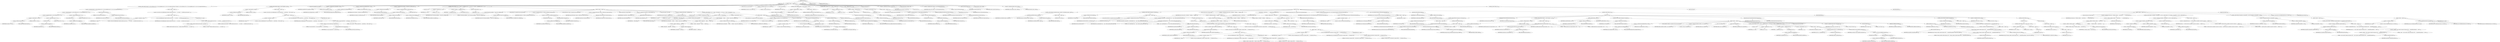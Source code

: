 digraph "execute" {  
"356" [label = <(METHOD,execute)<SUB>275</SUB>> ]
"17" [label = <(PARAM,this)<SUB>275</SUB>> ]
"357" [label = <(BLOCK,&lt;empty&gt;,&lt;empty&gt;)<SUB>275</SUB>> ]
"358" [label = <(CONTROL_STRUCTURE,if (baseDir == null &amp;&amp; filesets.size() == 0 &amp;&amp; groupfilesets.size() == 0 &amp;&amp; &quot;zip&quot;.equals(archiveType)),if (baseDir == null &amp;&amp; filesets.size() == 0 &amp;&amp; groupfilesets.size() == 0 &amp;&amp; &quot;zip&quot;.equals(archiveType)))<SUB>276</SUB>> ]
"359" [label = <(&lt;operator&gt;.logicalAnd,baseDir == null &amp;&amp; filesets.size() == 0 &amp;&amp; groupfilesets.size() == 0 &amp;&amp; &quot;zip&quot;.equals(archiveType))<SUB>276</SUB>> ]
"360" [label = <(&lt;operator&gt;.logicalAnd,baseDir == null &amp;&amp; filesets.size() == 0 &amp;&amp; groupfilesets.size() == 0)<SUB>276</SUB>> ]
"361" [label = <(&lt;operator&gt;.logicalAnd,baseDir == null &amp;&amp; filesets.size() == 0)<SUB>276</SUB>> ]
"362" [label = <(&lt;operator&gt;.equals,baseDir == null)<SUB>276</SUB>> ]
"363" [label = <(&lt;operator&gt;.fieldAccess,this.baseDir)<SUB>276</SUB>> ]
"364" [label = <(IDENTIFIER,this,baseDir == null)<SUB>276</SUB>> ]
"365" [label = <(FIELD_IDENTIFIER,baseDir,baseDir)<SUB>276</SUB>> ]
"366" [label = <(LITERAL,null,baseDir == null)<SUB>276</SUB>> ]
"367" [label = <(&lt;operator&gt;.equals,filesets.size() == 0)<SUB>276</SUB>> ]
"368" [label = <(size,filesets.size())<SUB>276</SUB>> ]
"369" [label = <(&lt;operator&gt;.fieldAccess,this.filesets)<SUB>276</SUB>> ]
"370" [label = <(IDENTIFIER,this,filesets.size())<SUB>276</SUB>> ]
"371" [label = <(FIELD_IDENTIFIER,filesets,filesets)<SUB>276</SUB>> ]
"372" [label = <(LITERAL,0,filesets.size() == 0)<SUB>276</SUB>> ]
"373" [label = <(&lt;operator&gt;.equals,groupfilesets.size() == 0)<SUB>277</SUB>> ]
"374" [label = <(size,groupfilesets.size())<SUB>277</SUB>> ]
"375" [label = <(&lt;operator&gt;.fieldAccess,this.groupfilesets)<SUB>277</SUB>> ]
"376" [label = <(IDENTIFIER,this,groupfilesets.size())<SUB>277</SUB>> ]
"377" [label = <(FIELD_IDENTIFIER,groupfilesets,groupfilesets)<SUB>277</SUB>> ]
"378" [label = <(LITERAL,0,groupfilesets.size() == 0)<SUB>277</SUB>> ]
"379" [label = <(equals,this.equals(archiveType))<SUB>277</SUB>> ]
"380" [label = <(LITERAL,&quot;zip&quot;,this.equals(archiveType))<SUB>277</SUB>> ]
"381" [label = <(&lt;operator&gt;.fieldAccess,this.archiveType)<SUB>277</SUB>> ]
"382" [label = <(IDENTIFIER,this,this.equals(archiveType))<SUB>277</SUB>> ]
"383" [label = <(FIELD_IDENTIFIER,archiveType,archiveType)<SUB>277</SUB>> ]
"384" [label = <(BLOCK,&lt;empty&gt;,&lt;empty&gt;)<SUB>277</SUB>> ]
"385" [label = <(&lt;operator&gt;.throw,throw new BuildException(&quot;basedir attribute must be set, &quot; + &quot;or at least &quot; + &quot;one fileset must be given!&quot;);)<SUB>278</SUB>> ]
"386" [label = <(BLOCK,&lt;empty&gt;,&lt;empty&gt;)<SUB>278</SUB>> ]
"387" [label = <(&lt;operator&gt;.assignment,&lt;empty&gt;)> ]
"388" [label = <(IDENTIFIER,$obj7,&lt;empty&gt;)> ]
"389" [label = <(&lt;operator&gt;.alloc,new BuildException(&quot;basedir attribute must be set, &quot; + &quot;or at least &quot; + &quot;one fileset must be given!&quot;))<SUB>278</SUB>> ]
"390" [label = <(&lt;init&gt;,new BuildException(&quot;basedir attribute must be set, &quot; + &quot;or at least &quot; + &quot;one fileset must be given!&quot;))<SUB>278</SUB>> ]
"391" [label = <(IDENTIFIER,$obj7,new BuildException(&quot;basedir attribute must be set, &quot; + &quot;or at least &quot; + &quot;one fileset must be given!&quot;))> ]
"392" [label = <(&lt;operator&gt;.addition,&quot;basedir attribute must be set, &quot; + &quot;or at least &quot; + &quot;one fileset must be given!&quot;)<SUB>278</SUB>> ]
"393" [label = <(&lt;operator&gt;.addition,&quot;basedir attribute must be set, &quot; + &quot;or at least &quot;)<SUB>278</SUB>> ]
"394" [label = <(LITERAL,&quot;basedir attribute must be set, &quot;,&quot;basedir attribute must be set, &quot; + &quot;or at least &quot;)<SUB>278</SUB>> ]
"395" [label = <(LITERAL,&quot;or at least &quot;,&quot;basedir attribute must be set, &quot; + &quot;or at least &quot;)<SUB>279</SUB>> ]
"396" [label = <(LITERAL,&quot;one fileset must be given!&quot;,&quot;basedir attribute must be set, &quot; + &quot;or at least &quot; + &quot;one fileset must be given!&quot;)<SUB>280</SUB>> ]
"397" [label = <(IDENTIFIER,$obj7,&lt;empty&gt;)> ]
"398" [label = <(CONTROL_STRUCTURE,if (zipFile == null),if (zipFile == null))<SUB>283</SUB>> ]
"399" [label = <(&lt;operator&gt;.equals,zipFile == null)<SUB>283</SUB>> ]
"400" [label = <(&lt;operator&gt;.fieldAccess,this.zipFile)<SUB>283</SUB>> ]
"401" [label = <(IDENTIFIER,this,zipFile == null)<SUB>283</SUB>> ]
"402" [label = <(FIELD_IDENTIFIER,zipFile,zipFile)<SUB>283</SUB>> ]
"403" [label = <(LITERAL,null,zipFile == null)<SUB>283</SUB>> ]
"404" [label = <(BLOCK,&lt;empty&gt;,&lt;empty&gt;)<SUB>283</SUB>> ]
"405" [label = <(&lt;operator&gt;.throw,throw new BuildException(&quot;You must specify the &quot; + archiveType + &quot; file to create!&quot;);)<SUB>284</SUB>> ]
"406" [label = <(BLOCK,&lt;empty&gt;,&lt;empty&gt;)<SUB>284</SUB>> ]
"407" [label = <(&lt;operator&gt;.assignment,&lt;empty&gt;)> ]
"408" [label = <(IDENTIFIER,$obj8,&lt;empty&gt;)> ]
"409" [label = <(&lt;operator&gt;.alloc,new BuildException(&quot;You must specify the &quot; + archiveType + &quot; file to create!&quot;))<SUB>284</SUB>> ]
"410" [label = <(&lt;init&gt;,new BuildException(&quot;You must specify the &quot; + archiveType + &quot; file to create!&quot;))<SUB>284</SUB>> ]
"411" [label = <(IDENTIFIER,$obj8,new BuildException(&quot;You must specify the &quot; + archiveType + &quot; file to create!&quot;))> ]
"412" [label = <(&lt;operator&gt;.addition,&quot;You must specify the &quot; + archiveType + &quot; file to create!&quot;)<SUB>284</SUB>> ]
"413" [label = <(&lt;operator&gt;.addition,&quot;You must specify the &quot; + archiveType)<SUB>284</SUB>> ]
"414" [label = <(LITERAL,&quot;You must specify the &quot;,&quot;You must specify the &quot; + archiveType)<SUB>284</SUB>> ]
"415" [label = <(&lt;operator&gt;.fieldAccess,this.archiveType)<SUB>285</SUB>> ]
"416" [label = <(IDENTIFIER,this,&quot;You must specify the &quot; + archiveType)<SUB>285</SUB>> ]
"417" [label = <(FIELD_IDENTIFIER,archiveType,archiveType)<SUB>285</SUB>> ]
"418" [label = <(LITERAL,&quot; file to create!&quot;,&quot;You must specify the &quot; + archiveType + &quot; file to create!&quot;)<SUB>285</SUB>> ]
"419" [label = <(IDENTIFIER,$obj8,&lt;empty&gt;)> ]
"420" [label = <(LOCAL,File renamedFile: java.io.File)> ]
"421" [label = <(&lt;operator&gt;.assignment,File renamedFile = null)<SUB>289</SUB>> ]
"422" [label = <(IDENTIFIER,renamedFile,File renamedFile = null)<SUB>289</SUB>> ]
"423" [label = <(LITERAL,null,File renamedFile = null)<SUB>289</SUB>> ]
"424" [label = <(&lt;operator&gt;.assignment,this.addingNewFiles = true)<SUB>293</SUB>> ]
"425" [label = <(&lt;operator&gt;.fieldAccess,this.addingNewFiles)<SUB>293</SUB>> ]
"426" [label = <(IDENTIFIER,this,this.addingNewFiles = true)<SUB>293</SUB>> ]
"427" [label = <(FIELD_IDENTIFIER,addingNewFiles,addingNewFiles)<SUB>293</SUB>> ]
"428" [label = <(LITERAL,true,this.addingNewFiles = true)<SUB>293</SUB>> ]
"429" [label = <(&lt;operator&gt;.assignment,this.doUpdate = doUpdate &amp;&amp; zipFile.exists())<SUB>294</SUB>> ]
"430" [label = <(&lt;operator&gt;.fieldAccess,this.doUpdate)<SUB>294</SUB>> ]
"431" [label = <(IDENTIFIER,this,this.doUpdate = doUpdate &amp;&amp; zipFile.exists())<SUB>294</SUB>> ]
"432" [label = <(FIELD_IDENTIFIER,doUpdate,doUpdate)<SUB>294</SUB>> ]
"433" [label = <(&lt;operator&gt;.logicalAnd,doUpdate &amp;&amp; zipFile.exists())<SUB>294</SUB>> ]
"434" [label = <(&lt;operator&gt;.fieldAccess,this.doUpdate)<SUB>294</SUB>> ]
"435" [label = <(IDENTIFIER,this,doUpdate &amp;&amp; zipFile.exists())<SUB>294</SUB>> ]
"436" [label = <(FIELD_IDENTIFIER,doUpdate,doUpdate)<SUB>294</SUB>> ]
"437" [label = <(exists,zipFile.exists())<SUB>294</SUB>> ]
"438" [label = <(&lt;operator&gt;.fieldAccess,this.zipFile)<SUB>294</SUB>> ]
"439" [label = <(IDENTIFIER,this,zipFile.exists())<SUB>294</SUB>> ]
"440" [label = <(FIELD_IDENTIFIER,zipFile,zipFile)<SUB>294</SUB>> ]
"441" [label = <(CONTROL_STRUCTURE,for (int i = 0; Some(i &lt; groupfilesets.size()); i++),for (int i = 0; Some(i &lt; groupfilesets.size()); i++))<SUB>297</SUB>> ]
"442" [label = <(LOCAL,int i: int)> ]
"443" [label = <(&lt;operator&gt;.assignment,int i = 0)<SUB>297</SUB>> ]
"444" [label = <(IDENTIFIER,i,int i = 0)<SUB>297</SUB>> ]
"445" [label = <(LITERAL,0,int i = 0)<SUB>297</SUB>> ]
"446" [label = <(&lt;operator&gt;.lessThan,i &lt; groupfilesets.size())<SUB>297</SUB>> ]
"447" [label = <(IDENTIFIER,i,i &lt; groupfilesets.size())<SUB>297</SUB>> ]
"448" [label = <(size,groupfilesets.size())<SUB>297</SUB>> ]
"449" [label = <(&lt;operator&gt;.fieldAccess,this.groupfilesets)<SUB>297</SUB>> ]
"450" [label = <(IDENTIFIER,this,groupfilesets.size())<SUB>297</SUB>> ]
"451" [label = <(FIELD_IDENTIFIER,groupfilesets,groupfilesets)<SUB>297</SUB>> ]
"452" [label = <(&lt;operator&gt;.postIncrement,i++)<SUB>297</SUB>> ]
"453" [label = <(IDENTIFIER,i,i++)<SUB>297</SUB>> ]
"454" [label = <(BLOCK,&lt;empty&gt;,&lt;empty&gt;)<SUB>297</SUB>> ]
"455" [label = <(log,log(&quot;Processing groupfileset &quot;, Project.MSG_VERBOSE))<SUB>299</SUB>> ]
"16" [label = <(IDENTIFIER,this,log(&quot;Processing groupfileset &quot;, Project.MSG_VERBOSE))<SUB>299</SUB>> ]
"456" [label = <(LITERAL,&quot;Processing groupfileset &quot;,log(&quot;Processing groupfileset &quot;, Project.MSG_VERBOSE))<SUB>299</SUB>> ]
"457" [label = <(&lt;operator&gt;.fieldAccess,Project.MSG_VERBOSE)<SUB>299</SUB>> ]
"458" [label = <(IDENTIFIER,Project,log(&quot;Processing groupfileset &quot;, Project.MSG_VERBOSE))<SUB>299</SUB>> ]
"459" [label = <(FIELD_IDENTIFIER,MSG_VERBOSE,MSG_VERBOSE)<SUB>299</SUB>> ]
"460" [label = <(LOCAL,FileSet fs: org.apache.tools.ant.types.FileSet)> ]
"461" [label = <(&lt;operator&gt;.assignment,FileSet fs = (FileSet) groupfilesets.elementAt(i))<SUB>300</SUB>> ]
"462" [label = <(IDENTIFIER,fs,FileSet fs = (FileSet) groupfilesets.elementAt(i))<SUB>300</SUB>> ]
"463" [label = <(&lt;operator&gt;.cast,(FileSet) groupfilesets.elementAt(i))<SUB>300</SUB>> ]
"464" [label = <(TYPE_REF,FileSet,FileSet)<SUB>300</SUB>> ]
"465" [label = <(elementAt,groupfilesets.elementAt(i))<SUB>300</SUB>> ]
"466" [label = <(&lt;operator&gt;.fieldAccess,this.groupfilesets)<SUB>300</SUB>> ]
"467" [label = <(IDENTIFIER,this,groupfilesets.elementAt(i))<SUB>300</SUB>> ]
"468" [label = <(FIELD_IDENTIFIER,groupfilesets,groupfilesets)<SUB>300</SUB>> ]
"469" [label = <(IDENTIFIER,i,groupfilesets.elementAt(i))<SUB>300</SUB>> ]
"470" [label = <(LOCAL,FileScanner scanner: org.apache.tools.ant.FileScanner)> ]
"471" [label = <(&lt;operator&gt;.assignment,FileScanner scanner = getDirectoryScanner(project))<SUB>301</SUB>> ]
"472" [label = <(IDENTIFIER,scanner,FileScanner scanner = getDirectoryScanner(project))<SUB>301</SUB>> ]
"473" [label = <(getDirectoryScanner,getDirectoryScanner(project))<SUB>301</SUB>> ]
"474" [label = <(IDENTIFIER,fs,getDirectoryScanner(project))<SUB>301</SUB>> ]
"475" [label = <(IDENTIFIER,project,getDirectoryScanner(project))<SUB>301</SUB>> ]
"476" [label = <(LOCAL,String[] files: java.lang.String[])> ]
"477" [label = <(&lt;operator&gt;.assignment,String[] files = getIncludedFiles())<SUB>302</SUB>> ]
"478" [label = <(IDENTIFIER,files,String[] files = getIncludedFiles())<SUB>302</SUB>> ]
"479" [label = <(getIncludedFiles,getIncludedFiles())<SUB>302</SUB>> ]
"480" [label = <(IDENTIFIER,scanner,getIncludedFiles())<SUB>302</SUB>> ]
"481" [label = <(LOCAL,File basedir: java.io.File)> ]
"482" [label = <(&lt;operator&gt;.assignment,File basedir = getBasedir())<SUB>303</SUB>> ]
"483" [label = <(IDENTIFIER,basedir,File basedir = getBasedir())<SUB>303</SUB>> ]
"484" [label = <(getBasedir,getBasedir())<SUB>303</SUB>> ]
"485" [label = <(IDENTIFIER,scanner,getBasedir())<SUB>303</SUB>> ]
"486" [label = <(CONTROL_STRUCTURE,for (int j = 0; Some(j &lt; files.length); j++),for (int j = 0; Some(j &lt; files.length); j++))<SUB>304</SUB>> ]
"487" [label = <(LOCAL,int j: int)> ]
"488" [label = <(&lt;operator&gt;.assignment,int j = 0)<SUB>304</SUB>> ]
"489" [label = <(IDENTIFIER,j,int j = 0)<SUB>304</SUB>> ]
"490" [label = <(LITERAL,0,int j = 0)<SUB>304</SUB>> ]
"491" [label = <(&lt;operator&gt;.lessThan,j &lt; files.length)<SUB>304</SUB>> ]
"492" [label = <(IDENTIFIER,j,j &lt; files.length)<SUB>304</SUB>> ]
"493" [label = <(&lt;operator&gt;.fieldAccess,files.length)<SUB>304</SUB>> ]
"494" [label = <(IDENTIFIER,files,j &lt; files.length)<SUB>304</SUB>> ]
"495" [label = <(FIELD_IDENTIFIER,length,length)<SUB>304</SUB>> ]
"496" [label = <(&lt;operator&gt;.postIncrement,j++)<SUB>304</SUB>> ]
"497" [label = <(IDENTIFIER,j,j++)<SUB>304</SUB>> ]
"498" [label = <(BLOCK,&lt;empty&gt;,&lt;empty&gt;)<SUB>304</SUB>> ]
"499" [label = <(log,log(&quot;Adding file &quot; + files[j] + &quot; to fileset&quot;, Project.MSG_VERBOSE))<SUB>306</SUB>> ]
"18" [label = <(IDENTIFIER,this,log(&quot;Adding file &quot; + files[j] + &quot; to fileset&quot;, Project.MSG_VERBOSE))<SUB>306</SUB>> ]
"500" [label = <(&lt;operator&gt;.addition,&quot;Adding file &quot; + files[j] + &quot; to fileset&quot;)<SUB>306</SUB>> ]
"501" [label = <(&lt;operator&gt;.addition,&quot;Adding file &quot; + files[j])<SUB>306</SUB>> ]
"502" [label = <(LITERAL,&quot;Adding file &quot;,&quot;Adding file &quot; + files[j])<SUB>306</SUB>> ]
"503" [label = <(&lt;operator&gt;.indexAccess,files[j])<SUB>306</SUB>> ]
"504" [label = <(IDENTIFIER,files,&quot;Adding file &quot; + files[j])<SUB>306</SUB>> ]
"505" [label = <(IDENTIFIER,j,&quot;Adding file &quot; + files[j])<SUB>306</SUB>> ]
"506" [label = <(LITERAL,&quot; to fileset&quot;,&quot;Adding file &quot; + files[j] + &quot; to fileset&quot;)<SUB>306</SUB>> ]
"507" [label = <(&lt;operator&gt;.fieldAccess,Project.MSG_VERBOSE)<SUB>307</SUB>> ]
"508" [label = <(IDENTIFIER,Project,log(&quot;Adding file &quot; + files[j] + &quot; to fileset&quot;, Project.MSG_VERBOSE))<SUB>307</SUB>> ]
"509" [label = <(FIELD_IDENTIFIER,MSG_VERBOSE,MSG_VERBOSE)<SUB>307</SUB>> ]
"20" [label = <(LOCAL,ZipFileSet zf: org.apache.tools.ant.types.ZipFileSet)> ]
"510" [label = <(&lt;operator&gt;.assignment,ZipFileSet zf = new ZipFileSet())<SUB>308</SUB>> ]
"511" [label = <(IDENTIFIER,zf,ZipFileSet zf = new ZipFileSet())<SUB>308</SUB>> ]
"512" [label = <(&lt;operator&gt;.alloc,new ZipFileSet())<SUB>308</SUB>> ]
"513" [label = <(&lt;init&gt;,new ZipFileSet())<SUB>308</SUB>> ]
"19" [label = <(IDENTIFIER,zf,new ZipFileSet())<SUB>308</SUB>> ]
"514" [label = <(setSrc,setSrc(new File(basedir, files[j])))<SUB>309</SUB>> ]
"515" [label = <(IDENTIFIER,zf,setSrc(new File(basedir, files[j])))<SUB>309</SUB>> ]
"516" [label = <(BLOCK,&lt;empty&gt;,&lt;empty&gt;)<SUB>309</SUB>> ]
"517" [label = <(&lt;operator&gt;.assignment,&lt;empty&gt;)> ]
"518" [label = <(IDENTIFIER,$obj10,&lt;empty&gt;)> ]
"519" [label = <(&lt;operator&gt;.alloc,new File(basedir, files[j]))<SUB>309</SUB>> ]
"520" [label = <(&lt;init&gt;,new File(basedir, files[j]))<SUB>309</SUB>> ]
"521" [label = <(IDENTIFIER,$obj10,new File(basedir, files[j]))> ]
"522" [label = <(IDENTIFIER,basedir,new File(basedir, files[j]))<SUB>309</SUB>> ]
"523" [label = <(&lt;operator&gt;.indexAccess,files[j])<SUB>309</SUB>> ]
"524" [label = <(IDENTIFIER,files,new File(basedir, files[j]))<SUB>309</SUB>> ]
"525" [label = <(IDENTIFIER,j,new File(basedir, files[j]))<SUB>309</SUB>> ]
"526" [label = <(IDENTIFIER,$obj10,&lt;empty&gt;)> ]
"527" [label = <(addElement,addElement(zf))<SUB>310</SUB>> ]
"528" [label = <(&lt;operator&gt;.fieldAccess,this.filesets)<SUB>310</SUB>> ]
"529" [label = <(IDENTIFIER,this,addElement(zf))<SUB>310</SUB>> ]
"530" [label = <(FIELD_IDENTIFIER,filesets,filesets)<SUB>310</SUB>> ]
"531" [label = <(IDENTIFIER,zf,addElement(zf))<SUB>310</SUB>> ]
"532" [label = <(addElement,addElement(zf))<SUB>311</SUB>> ]
"533" [label = <(&lt;operator&gt;.fieldAccess,this.filesetsFromGroupfilesets)<SUB>311</SUB>> ]
"534" [label = <(IDENTIFIER,this,addElement(zf))<SUB>311</SUB>> ]
"535" [label = <(FIELD_IDENTIFIER,filesetsFromGroupfilesets,filesetsFromGroupfilesets)<SUB>311</SUB>> ]
"536" [label = <(IDENTIFIER,zf,addElement(zf))<SUB>311</SUB>> ]
"22" [label = <(LOCAL,Vector dss: java.util.Vector)> ]
"537" [label = <(&lt;operator&gt;.assignment,Vector dss = new Vector())<SUB>316</SUB>> ]
"538" [label = <(IDENTIFIER,dss,Vector dss = new Vector())<SUB>316</SUB>> ]
"539" [label = <(&lt;operator&gt;.alloc,new Vector())<SUB>316</SUB>> ]
"540" [label = <(&lt;init&gt;,new Vector())<SUB>316</SUB>> ]
"21" [label = <(IDENTIFIER,dss,new Vector())<SUB>316</SUB>> ]
"541" [label = <(CONTROL_STRUCTURE,if (baseDir != null),if (baseDir != null))<SUB>317</SUB>> ]
"542" [label = <(&lt;operator&gt;.notEquals,baseDir != null)<SUB>317</SUB>> ]
"543" [label = <(&lt;operator&gt;.fieldAccess,this.baseDir)<SUB>317</SUB>> ]
"544" [label = <(IDENTIFIER,this,baseDir != null)<SUB>317</SUB>> ]
"545" [label = <(FIELD_IDENTIFIER,baseDir,baseDir)<SUB>317</SUB>> ]
"546" [label = <(LITERAL,null,baseDir != null)<SUB>317</SUB>> ]
"547" [label = <(BLOCK,&lt;empty&gt;,&lt;empty&gt;)<SUB>317</SUB>> ]
"548" [label = <(addElement,addElement(getDirectoryScanner(baseDir)))<SUB>318</SUB>> ]
"549" [label = <(IDENTIFIER,dss,addElement(getDirectoryScanner(baseDir)))<SUB>318</SUB>> ]
"550" [label = <(getDirectoryScanner,getDirectoryScanner(baseDir))<SUB>318</SUB>> ]
"23" [label = <(IDENTIFIER,this,getDirectoryScanner(baseDir))<SUB>318</SUB>> ]
"551" [label = <(&lt;operator&gt;.fieldAccess,this.baseDir)<SUB>318</SUB>> ]
"552" [label = <(IDENTIFIER,this,getDirectoryScanner(baseDir))<SUB>318</SUB>> ]
"553" [label = <(FIELD_IDENTIFIER,baseDir,baseDir)<SUB>318</SUB>> ]
"554" [label = <(CONTROL_STRUCTURE,for (int i = 0; Some(i &lt; filesets.size()); i++),for (int i = 0; Some(i &lt; filesets.size()); i++))<SUB>320</SUB>> ]
"555" [label = <(LOCAL,int i: int)> ]
"556" [label = <(&lt;operator&gt;.assignment,int i = 0)<SUB>320</SUB>> ]
"557" [label = <(IDENTIFIER,i,int i = 0)<SUB>320</SUB>> ]
"558" [label = <(LITERAL,0,int i = 0)<SUB>320</SUB>> ]
"559" [label = <(&lt;operator&gt;.lessThan,i &lt; filesets.size())<SUB>320</SUB>> ]
"560" [label = <(IDENTIFIER,i,i &lt; filesets.size())<SUB>320</SUB>> ]
"561" [label = <(size,filesets.size())<SUB>320</SUB>> ]
"562" [label = <(&lt;operator&gt;.fieldAccess,this.filesets)<SUB>320</SUB>> ]
"563" [label = <(IDENTIFIER,this,filesets.size())<SUB>320</SUB>> ]
"564" [label = <(FIELD_IDENTIFIER,filesets,filesets)<SUB>320</SUB>> ]
"565" [label = <(&lt;operator&gt;.postIncrement,i++)<SUB>320</SUB>> ]
"566" [label = <(IDENTIFIER,i,i++)<SUB>320</SUB>> ]
"567" [label = <(BLOCK,&lt;empty&gt;,&lt;empty&gt;)<SUB>320</SUB>> ]
"568" [label = <(LOCAL,FileSet fs: org.apache.tools.ant.types.FileSet)> ]
"569" [label = <(&lt;operator&gt;.assignment,FileSet fs = (FileSet) filesets.elementAt(i))<SUB>321</SUB>> ]
"570" [label = <(IDENTIFIER,fs,FileSet fs = (FileSet) filesets.elementAt(i))<SUB>321</SUB>> ]
"571" [label = <(&lt;operator&gt;.cast,(FileSet) filesets.elementAt(i))<SUB>321</SUB>> ]
"572" [label = <(TYPE_REF,FileSet,FileSet)<SUB>321</SUB>> ]
"573" [label = <(elementAt,filesets.elementAt(i))<SUB>321</SUB>> ]
"574" [label = <(&lt;operator&gt;.fieldAccess,this.filesets)<SUB>321</SUB>> ]
"575" [label = <(IDENTIFIER,this,filesets.elementAt(i))<SUB>321</SUB>> ]
"576" [label = <(FIELD_IDENTIFIER,filesets,filesets)<SUB>321</SUB>> ]
"577" [label = <(IDENTIFIER,i,filesets.elementAt(i))<SUB>321</SUB>> ]
"578" [label = <(addElement,addElement(fs.getDirectoryScanner(project)))<SUB>322</SUB>> ]
"579" [label = <(IDENTIFIER,dss,addElement(fs.getDirectoryScanner(project)))<SUB>322</SUB>> ]
"580" [label = <(getDirectoryScanner,getDirectoryScanner(project))<SUB>322</SUB>> ]
"581" [label = <(IDENTIFIER,fs,getDirectoryScanner(project))<SUB>322</SUB>> ]
"582" [label = <(IDENTIFIER,project,getDirectoryScanner(project))<SUB>322</SUB>> ]
"583" [label = <(LOCAL,int dssSize: int)> ]
"584" [label = <(&lt;operator&gt;.assignment,int dssSize = dss.size())<SUB>324</SUB>> ]
"585" [label = <(IDENTIFIER,dssSize,int dssSize = dss.size())<SUB>324</SUB>> ]
"586" [label = <(size,dss.size())<SUB>324</SUB>> ]
"587" [label = <(IDENTIFIER,dss,dss.size())<SUB>324</SUB>> ]
"588" [label = <(LOCAL,FileScanner[] scanners: ANY)> ]
"589" [label = <(&lt;operator&gt;.assignment,ANY scanners = new FileScanner[dssSize])<SUB>325</SUB>> ]
"590" [label = <(IDENTIFIER,scanners,ANY scanners = new FileScanner[dssSize])<SUB>325</SUB>> ]
"591" [label = <(&lt;operator&gt;.alloc,new FileScanner[dssSize])> ]
"592" [label = <(IDENTIFIER,dssSize,new FileScanner[dssSize])<SUB>325</SUB>> ]
"593" [label = <(copyInto,copyInto(scanners))<SUB>326</SUB>> ]
"594" [label = <(IDENTIFIER,dss,copyInto(scanners))<SUB>326</SUB>> ]
"595" [label = <(IDENTIFIER,scanners,copyInto(scanners))<SUB>326</SUB>> ]
"596" [label = <(LOCAL,boolean success: boolean)> ]
"597" [label = <(&lt;operator&gt;.assignment,boolean success = false)<SUB>328</SUB>> ]
"598" [label = <(IDENTIFIER,success,boolean success = false)<SUB>328</SUB>> ]
"599" [label = <(LITERAL,false,boolean success = false)<SUB>328</SUB>> ]
"600" [label = <(CONTROL_STRUCTURE,try,try)<SUB>329</SUB>> ]
"601" [label = <(BLOCK,try,try)<SUB>329</SUB>> ]
"602" [label = <(CONTROL_STRUCTURE,if (isUpToDate(scanners, zipFile)),if (isUpToDate(scanners, zipFile)))<SUB>332</SUB>> ]
"603" [label = <(isUpToDate,isUpToDate(scanners, zipFile))<SUB>332</SUB>> ]
"24" [label = <(IDENTIFIER,this,isUpToDate(scanners, zipFile))<SUB>332</SUB>> ]
"604" [label = <(IDENTIFIER,scanners,isUpToDate(scanners, zipFile))<SUB>332</SUB>> ]
"605" [label = <(&lt;operator&gt;.fieldAccess,this.zipFile)<SUB>332</SUB>> ]
"606" [label = <(IDENTIFIER,this,isUpToDate(scanners, zipFile))<SUB>332</SUB>> ]
"607" [label = <(FIELD_IDENTIFIER,zipFile,zipFile)<SUB>332</SUB>> ]
"608" [label = <(BLOCK,&lt;empty&gt;,&lt;empty&gt;)<SUB>332</SUB>> ]
"609" [label = <(RETURN,return;,return;)<SUB>333</SUB>> ]
"610" [label = <(CONTROL_STRUCTURE,if (doUpdate),if (doUpdate))<SUB>336</SUB>> ]
"611" [label = <(&lt;operator&gt;.fieldAccess,this.doUpdate)<SUB>336</SUB>> ]
"612" [label = <(IDENTIFIER,this,if (doUpdate))<SUB>336</SUB>> ]
"613" [label = <(FIELD_IDENTIFIER,doUpdate,doUpdate)<SUB>336</SUB>> ]
"614" [label = <(BLOCK,&lt;empty&gt;,&lt;empty&gt;)<SUB>336</SUB>> ]
"615" [label = <(LOCAL,FileUtils fileUtils: org.apache.tools.ant.util.FileUtils)> ]
"616" [label = <(&lt;operator&gt;.assignment,FileUtils fileUtils = newFileUtils())<SUB>337</SUB>> ]
"617" [label = <(IDENTIFIER,fileUtils,FileUtils fileUtils = newFileUtils())<SUB>337</SUB>> ]
"618" [label = <(newFileUtils,newFileUtils())<SUB>337</SUB>> ]
"619" [label = <(IDENTIFIER,FileUtils,newFileUtils())<SUB>337</SUB>> ]
"620" [label = <(&lt;operator&gt;.assignment,renamedFile = createTempFile(&quot;zip&quot;, &quot;.tmp&quot;, fileUtils.getParentFile(zipFile)))<SUB>338</SUB>> ]
"621" [label = <(IDENTIFIER,renamedFile,renamedFile = createTempFile(&quot;zip&quot;, &quot;.tmp&quot;, fileUtils.getParentFile(zipFile)))<SUB>338</SUB>> ]
"622" [label = <(createTempFile,createTempFile(&quot;zip&quot;, &quot;.tmp&quot;, fileUtils.getParentFile(zipFile)))<SUB>339</SUB>> ]
"623" [label = <(IDENTIFIER,fileUtils,createTempFile(&quot;zip&quot;, &quot;.tmp&quot;, fileUtils.getParentFile(zipFile)))<SUB>339</SUB>> ]
"624" [label = <(LITERAL,&quot;zip&quot;,createTempFile(&quot;zip&quot;, &quot;.tmp&quot;, fileUtils.getParentFile(zipFile)))<SUB>339</SUB>> ]
"625" [label = <(LITERAL,&quot;.tmp&quot;,createTempFile(&quot;zip&quot;, &quot;.tmp&quot;, fileUtils.getParentFile(zipFile)))<SUB>339</SUB>> ]
"626" [label = <(getParentFile,getParentFile(zipFile))<SUB>340</SUB>> ]
"627" [label = <(IDENTIFIER,fileUtils,getParentFile(zipFile))<SUB>340</SUB>> ]
"628" [label = <(&lt;operator&gt;.fieldAccess,this.zipFile)<SUB>340</SUB>> ]
"629" [label = <(IDENTIFIER,this,getParentFile(zipFile))<SUB>340</SUB>> ]
"630" [label = <(FIELD_IDENTIFIER,zipFile,zipFile)<SUB>340</SUB>> ]
"631" [label = <(CONTROL_STRUCTURE,try,try)<SUB>342</SUB>> ]
"632" [label = <(BLOCK,try,try)<SUB>342</SUB>> ]
"633" [label = <(CONTROL_STRUCTURE,if (!zipFile.renameTo(renamedFile)),if (!zipFile.renameTo(renamedFile)))<SUB>343</SUB>> ]
"634" [label = <(&lt;operator&gt;.logicalNot,!zipFile.renameTo(renamedFile))<SUB>343</SUB>> ]
"635" [label = <(renameTo,zipFile.renameTo(renamedFile))<SUB>343</SUB>> ]
"636" [label = <(&lt;operator&gt;.fieldAccess,this.zipFile)<SUB>343</SUB>> ]
"637" [label = <(IDENTIFIER,this,zipFile.renameTo(renamedFile))<SUB>343</SUB>> ]
"638" [label = <(FIELD_IDENTIFIER,zipFile,zipFile)<SUB>343</SUB>> ]
"639" [label = <(IDENTIFIER,renamedFile,zipFile.renameTo(renamedFile))<SUB>343</SUB>> ]
"640" [label = <(BLOCK,&lt;empty&gt;,&lt;empty&gt;)<SUB>343</SUB>> ]
"641" [label = <(&lt;operator&gt;.throw,throw new BuildException(&quot;Unable to rename old file &quot; + &quot;to temporary file&quot;);)<SUB>344</SUB>> ]
"642" [label = <(BLOCK,&lt;empty&gt;,&lt;empty&gt;)<SUB>344</SUB>> ]
"643" [label = <(&lt;operator&gt;.assignment,&lt;empty&gt;)> ]
"644" [label = <(IDENTIFIER,$obj12,&lt;empty&gt;)> ]
"645" [label = <(&lt;operator&gt;.alloc,new BuildException(&quot;Unable to rename old file &quot; + &quot;to temporary file&quot;))<SUB>344</SUB>> ]
"646" [label = <(&lt;init&gt;,new BuildException(&quot;Unable to rename old file &quot; + &quot;to temporary file&quot;))<SUB>344</SUB>> ]
"647" [label = <(IDENTIFIER,$obj12,new BuildException(&quot;Unable to rename old file &quot; + &quot;to temporary file&quot;))> ]
"648" [label = <(&lt;operator&gt;.addition,&quot;Unable to rename old file &quot; + &quot;to temporary file&quot;)<SUB>344</SUB>> ]
"649" [label = <(LITERAL,&quot;Unable to rename old file &quot;,&quot;Unable to rename old file &quot; + &quot;to temporary file&quot;)<SUB>344</SUB>> ]
"650" [label = <(LITERAL,&quot;to temporary file&quot;,&quot;Unable to rename old file &quot; + &quot;to temporary file&quot;)<SUB>345</SUB>> ]
"651" [label = <(IDENTIFIER,$obj12,&lt;empty&gt;)> ]
"652" [label = <(BLOCK,catch,catch)> ]
"653" [label = <(BLOCK,&lt;empty&gt;,&lt;empty&gt;)<SUB>347</SUB>> ]
"654" [label = <(&lt;operator&gt;.throw,throw new BuildException(&quot;Not allowed to rename old file &quot; + &quot;to temporary file&quot;);)<SUB>348</SUB>> ]
"655" [label = <(BLOCK,&lt;empty&gt;,&lt;empty&gt;)<SUB>348</SUB>> ]
"656" [label = <(&lt;operator&gt;.assignment,&lt;empty&gt;)> ]
"657" [label = <(IDENTIFIER,$obj13,&lt;empty&gt;)> ]
"658" [label = <(&lt;operator&gt;.alloc,new BuildException(&quot;Not allowed to rename old file &quot; + &quot;to temporary file&quot;))<SUB>348</SUB>> ]
"659" [label = <(&lt;init&gt;,new BuildException(&quot;Not allowed to rename old file &quot; + &quot;to temporary file&quot;))<SUB>348</SUB>> ]
"660" [label = <(IDENTIFIER,$obj13,new BuildException(&quot;Not allowed to rename old file &quot; + &quot;to temporary file&quot;))> ]
"661" [label = <(&lt;operator&gt;.addition,&quot;Not allowed to rename old file &quot; + &quot;to temporary file&quot;)<SUB>348</SUB>> ]
"662" [label = <(LITERAL,&quot;Not allowed to rename old file &quot;,&quot;Not allowed to rename old file &quot; + &quot;to temporary file&quot;)<SUB>348</SUB>> ]
"663" [label = <(LITERAL,&quot;to temporary file&quot;,&quot;Not allowed to rename old file &quot; + &quot;to temporary file&quot;)<SUB>349</SUB>> ]
"664" [label = <(IDENTIFIER,$obj13,&lt;empty&gt;)> ]
"665" [label = <(LOCAL,String action: java.lang.String)> ]
"666" [label = <(&lt;operator&gt;.assignment,String action = doUpdate ? &quot;Updating &quot; : &quot;Building &quot;)<SUB>353</SUB>> ]
"667" [label = <(IDENTIFIER,action,String action = doUpdate ? &quot;Updating &quot; : &quot;Building &quot;)<SUB>353</SUB>> ]
"668" [label = <(&lt;operator&gt;.conditional,doUpdate ? &quot;Updating &quot; : &quot;Building &quot;)<SUB>353</SUB>> ]
"669" [label = <(&lt;operator&gt;.fieldAccess,this.doUpdate)<SUB>353</SUB>> ]
"670" [label = <(IDENTIFIER,this,doUpdate ? &quot;Updating &quot; : &quot;Building &quot;)<SUB>353</SUB>> ]
"671" [label = <(FIELD_IDENTIFIER,doUpdate,doUpdate)<SUB>353</SUB>> ]
"672" [label = <(LITERAL,&quot;Updating &quot;,doUpdate ? &quot;Updating &quot; : &quot;Building &quot;)<SUB>353</SUB>> ]
"673" [label = <(LITERAL,&quot;Building &quot;,doUpdate ? &quot;Updating &quot; : &quot;Building &quot;)<SUB>353</SUB>> ]
"674" [label = <(log,log(action + archiveType + &quot;: &quot; + zipFile.getAbsolutePath()))<SUB>355</SUB>> ]
"25" [label = <(IDENTIFIER,this,log(action + archiveType + &quot;: &quot; + zipFile.getAbsolutePath()))<SUB>355</SUB>> ]
"675" [label = <(&lt;operator&gt;.addition,action + archiveType + &quot;: &quot; + zipFile.getAbsolutePath())<SUB>355</SUB>> ]
"676" [label = <(&lt;operator&gt;.addition,action + archiveType + &quot;: &quot;)<SUB>355</SUB>> ]
"677" [label = <(&lt;operator&gt;.addition,action + archiveType)<SUB>355</SUB>> ]
"678" [label = <(IDENTIFIER,action,action + archiveType)<SUB>355</SUB>> ]
"679" [label = <(&lt;operator&gt;.fieldAccess,this.archiveType)<SUB>355</SUB>> ]
"680" [label = <(IDENTIFIER,this,action + archiveType)<SUB>355</SUB>> ]
"681" [label = <(FIELD_IDENTIFIER,archiveType,archiveType)<SUB>355</SUB>> ]
"682" [label = <(LITERAL,&quot;: &quot;,action + archiveType + &quot;: &quot;)<SUB>355</SUB>> ]
"683" [label = <(getAbsolutePath,zipFile.getAbsolutePath())<SUB>355</SUB>> ]
"684" [label = <(&lt;operator&gt;.fieldAccess,this.zipFile)<SUB>355</SUB>> ]
"685" [label = <(IDENTIFIER,this,zipFile.getAbsolutePath())<SUB>355</SUB>> ]
"686" [label = <(FIELD_IDENTIFIER,zipFile,zipFile)<SUB>355</SUB>> ]
"27" [label = <(LOCAL,ZipOutputStream zOut: org.apache.tools.zip.ZipOutputStream)> ]
"687" [label = <(&lt;operator&gt;.assignment,ZipOutputStream zOut = new ZipOutputStream(new FileOutputStream(zipFile)))<SUB>357</SUB>> ]
"688" [label = <(IDENTIFIER,zOut,ZipOutputStream zOut = new ZipOutputStream(new FileOutputStream(zipFile)))<SUB>357</SUB>> ]
"689" [label = <(&lt;operator&gt;.alloc,new ZipOutputStream(new FileOutputStream(zipFile)))<SUB>358</SUB>> ]
"690" [label = <(&lt;init&gt;,new ZipOutputStream(new FileOutputStream(zipFile)))<SUB>358</SUB>> ]
"26" [label = <(IDENTIFIER,zOut,new ZipOutputStream(new FileOutputStream(zipFile)))<SUB>357</SUB>> ]
"691" [label = <(BLOCK,&lt;empty&gt;,&lt;empty&gt;)<SUB>358</SUB>> ]
"692" [label = <(&lt;operator&gt;.assignment,&lt;empty&gt;)> ]
"693" [label = <(IDENTIFIER,$obj14,&lt;empty&gt;)> ]
"694" [label = <(&lt;operator&gt;.alloc,new FileOutputStream(zipFile))<SUB>358</SUB>> ]
"695" [label = <(&lt;init&gt;,new FileOutputStream(zipFile))<SUB>358</SUB>> ]
"696" [label = <(IDENTIFIER,$obj14,new FileOutputStream(zipFile))> ]
"697" [label = <(&lt;operator&gt;.fieldAccess,this.zipFile)<SUB>358</SUB>> ]
"698" [label = <(IDENTIFIER,this,new FileOutputStream(zipFile))<SUB>358</SUB>> ]
"699" [label = <(FIELD_IDENTIFIER,zipFile,zipFile)<SUB>358</SUB>> ]
"700" [label = <(IDENTIFIER,$obj14,&lt;empty&gt;)> ]
"701" [label = <(setEncoding,setEncoding(encoding))<SUB>359</SUB>> ]
"702" [label = <(IDENTIFIER,zOut,setEncoding(encoding))<SUB>359</SUB>> ]
"703" [label = <(&lt;operator&gt;.fieldAccess,this.encoding)<SUB>359</SUB>> ]
"704" [label = <(IDENTIFIER,this,setEncoding(encoding))<SUB>359</SUB>> ]
"705" [label = <(FIELD_IDENTIFIER,encoding,encoding)<SUB>359</SUB>> ]
"706" [label = <(CONTROL_STRUCTURE,try,try)<SUB>360</SUB>> ]
"707" [label = <(BLOCK,try,try)<SUB>360</SUB>> ]
"708" [label = <(CONTROL_STRUCTURE,if (doCompress),if (doCompress))<SUB>361</SUB>> ]
"709" [label = <(&lt;operator&gt;.fieldAccess,this.doCompress)<SUB>361</SUB>> ]
"710" [label = <(IDENTIFIER,this,if (doCompress))<SUB>361</SUB>> ]
"711" [label = <(FIELD_IDENTIFIER,doCompress,doCompress)<SUB>361</SUB>> ]
"712" [label = <(BLOCK,&lt;empty&gt;,&lt;empty&gt;)<SUB>361</SUB>> ]
"713" [label = <(setMethod,setMethod(ZipOutputStream.DEFLATED))<SUB>362</SUB>> ]
"714" [label = <(IDENTIFIER,zOut,setMethod(ZipOutputStream.DEFLATED))<SUB>362</SUB>> ]
"715" [label = <(&lt;operator&gt;.fieldAccess,ZipOutputStream.DEFLATED)<SUB>362</SUB>> ]
"716" [label = <(IDENTIFIER,ZipOutputStream,setMethod(ZipOutputStream.DEFLATED))<SUB>362</SUB>> ]
"717" [label = <(FIELD_IDENTIFIER,DEFLATED,DEFLATED)<SUB>362</SUB>> ]
"718" [label = <(CONTROL_STRUCTURE,else,else)<SUB>363</SUB>> ]
"719" [label = <(BLOCK,&lt;empty&gt;,&lt;empty&gt;)<SUB>363</SUB>> ]
"720" [label = <(setMethod,setMethod(ZipOutputStream.STORED))<SUB>364</SUB>> ]
"721" [label = <(IDENTIFIER,zOut,setMethod(ZipOutputStream.STORED))<SUB>364</SUB>> ]
"722" [label = <(&lt;operator&gt;.fieldAccess,ZipOutputStream.STORED)<SUB>364</SUB>> ]
"723" [label = <(IDENTIFIER,ZipOutputStream,setMethod(ZipOutputStream.STORED))<SUB>364</SUB>> ]
"724" [label = <(FIELD_IDENTIFIER,STORED,STORED)<SUB>364</SUB>> ]
"725" [label = <(initZipOutputStream,initZipOutputStream(zOut))<SUB>366</SUB>> ]
"28" [label = <(IDENTIFIER,this,initZipOutputStream(zOut))<SUB>366</SUB>> ]
"726" [label = <(IDENTIFIER,zOut,initZipOutputStream(zOut))<SUB>366</SUB>> ]
"727" [label = <(CONTROL_STRUCTURE,if (baseDir != null),if (baseDir != null))<SUB>369</SUB>> ]
"728" [label = <(&lt;operator&gt;.notEquals,baseDir != null)<SUB>369</SUB>> ]
"729" [label = <(&lt;operator&gt;.fieldAccess,this.baseDir)<SUB>369</SUB>> ]
"730" [label = <(IDENTIFIER,this,baseDir != null)<SUB>369</SUB>> ]
"731" [label = <(FIELD_IDENTIFIER,baseDir,baseDir)<SUB>369</SUB>> ]
"732" [label = <(LITERAL,null,baseDir != null)<SUB>369</SUB>> ]
"733" [label = <(BLOCK,&lt;empty&gt;,&lt;empty&gt;)<SUB>369</SUB>> ]
"734" [label = <(addFiles,addFiles(getDirectoryScanner(baseDir), zOut, &quot;&quot;, &quot;&quot;))<SUB>370</SUB>> ]
"30" [label = <(IDENTIFIER,this,addFiles(getDirectoryScanner(baseDir), zOut, &quot;&quot;, &quot;&quot;))<SUB>370</SUB>> ]
"735" [label = <(getDirectoryScanner,getDirectoryScanner(baseDir))<SUB>370</SUB>> ]
"29" [label = <(IDENTIFIER,this,getDirectoryScanner(baseDir))<SUB>370</SUB>> ]
"736" [label = <(&lt;operator&gt;.fieldAccess,this.baseDir)<SUB>370</SUB>> ]
"737" [label = <(IDENTIFIER,this,getDirectoryScanner(baseDir))<SUB>370</SUB>> ]
"738" [label = <(FIELD_IDENTIFIER,baseDir,baseDir)<SUB>370</SUB>> ]
"739" [label = <(IDENTIFIER,zOut,addFiles(getDirectoryScanner(baseDir), zOut, &quot;&quot;, &quot;&quot;))<SUB>370</SUB>> ]
"740" [label = <(LITERAL,&quot;&quot;,addFiles(getDirectoryScanner(baseDir), zOut, &quot;&quot;, &quot;&quot;))<SUB>370</SUB>> ]
"741" [label = <(LITERAL,&quot;&quot;,addFiles(getDirectoryScanner(baseDir), zOut, &quot;&quot;, &quot;&quot;))<SUB>370</SUB>> ]
"742" [label = <(addFiles,addFiles(filesets, zOut))<SUB>373</SUB>> ]
"31" [label = <(IDENTIFIER,this,addFiles(filesets, zOut))<SUB>373</SUB>> ]
"743" [label = <(&lt;operator&gt;.fieldAccess,this.filesets)<SUB>373</SUB>> ]
"744" [label = <(IDENTIFIER,this,addFiles(filesets, zOut))<SUB>373</SUB>> ]
"745" [label = <(FIELD_IDENTIFIER,filesets,filesets)<SUB>373</SUB>> ]
"746" [label = <(IDENTIFIER,zOut,addFiles(filesets, zOut))<SUB>373</SUB>> ]
"747" [label = <(CONTROL_STRUCTURE,if (doUpdate),if (doUpdate))<SUB>374</SUB>> ]
"748" [label = <(&lt;operator&gt;.fieldAccess,this.doUpdate)<SUB>374</SUB>> ]
"749" [label = <(IDENTIFIER,this,if (doUpdate))<SUB>374</SUB>> ]
"750" [label = <(FIELD_IDENTIFIER,doUpdate,doUpdate)<SUB>374</SUB>> ]
"751" [label = <(BLOCK,&lt;empty&gt;,&lt;empty&gt;)<SUB>374</SUB>> ]
"752" [label = <(&lt;operator&gt;.assignment,this.addingNewFiles = false)<SUB>375</SUB>> ]
"753" [label = <(&lt;operator&gt;.fieldAccess,this.addingNewFiles)<SUB>375</SUB>> ]
"754" [label = <(IDENTIFIER,this,this.addingNewFiles = false)<SUB>375</SUB>> ]
"755" [label = <(FIELD_IDENTIFIER,addingNewFiles,addingNewFiles)<SUB>375</SUB>> ]
"756" [label = <(LITERAL,false,this.addingNewFiles = false)<SUB>375</SUB>> ]
"33" [label = <(LOCAL,ZipFileSet oldFiles: org.apache.tools.ant.types.ZipFileSet)> ]
"757" [label = <(&lt;operator&gt;.assignment,ZipFileSet oldFiles = new ZipFileSet())<SUB>376</SUB>> ]
"758" [label = <(IDENTIFIER,oldFiles,ZipFileSet oldFiles = new ZipFileSet())<SUB>376</SUB>> ]
"759" [label = <(&lt;operator&gt;.alloc,new ZipFileSet())<SUB>376</SUB>> ]
"760" [label = <(&lt;init&gt;,new ZipFileSet())<SUB>376</SUB>> ]
"32" [label = <(IDENTIFIER,oldFiles,new ZipFileSet())<SUB>376</SUB>> ]
"761" [label = <(setSrc,setSrc(renamedFile))<SUB>377</SUB>> ]
"762" [label = <(IDENTIFIER,oldFiles,setSrc(renamedFile))<SUB>377</SUB>> ]
"763" [label = <(IDENTIFIER,renamedFile,setSrc(renamedFile))<SUB>377</SUB>> ]
"764" [label = <(CONTROL_STRUCTURE,for (int i = 0; Some(i &lt; addedFiles.size()); i++),for (int i = 0; Some(i &lt; addedFiles.size()); i++))<SUB>379</SUB>> ]
"765" [label = <(LOCAL,int i: int)> ]
"766" [label = <(&lt;operator&gt;.assignment,int i = 0)<SUB>379</SUB>> ]
"767" [label = <(IDENTIFIER,i,int i = 0)<SUB>379</SUB>> ]
"768" [label = <(LITERAL,0,int i = 0)<SUB>379</SUB>> ]
"769" [label = <(&lt;operator&gt;.lessThan,i &lt; addedFiles.size())<SUB>379</SUB>> ]
"770" [label = <(IDENTIFIER,i,i &lt; addedFiles.size())<SUB>379</SUB>> ]
"771" [label = <(size,addedFiles.size())<SUB>379</SUB>> ]
"772" [label = <(&lt;operator&gt;.fieldAccess,this.addedFiles)<SUB>379</SUB>> ]
"773" [label = <(IDENTIFIER,this,addedFiles.size())<SUB>379</SUB>> ]
"774" [label = <(FIELD_IDENTIFIER,addedFiles,addedFiles)<SUB>379</SUB>> ]
"775" [label = <(&lt;operator&gt;.postIncrement,i++)<SUB>379</SUB>> ]
"776" [label = <(IDENTIFIER,i,i++)<SUB>379</SUB>> ]
"777" [label = <(BLOCK,&lt;empty&gt;,&lt;empty&gt;)<SUB>379</SUB>> ]
"778" [label = <(LOCAL,PatternSet.NameEntry ne: ANY)> ]
"779" [label = <(&lt;operator&gt;.assignment,ANY ne = createExclude())<SUB>380</SUB>> ]
"780" [label = <(IDENTIFIER,ne,ANY ne = createExclude())<SUB>380</SUB>> ]
"781" [label = <(createExclude,createExclude())<SUB>380</SUB>> ]
"782" [label = <(IDENTIFIER,oldFiles,createExclude())<SUB>380</SUB>> ]
"783" [label = <(setName,setName((String) addedFiles.elementAt(i)))<SUB>381</SUB>> ]
"784" [label = <(IDENTIFIER,ne,setName((String) addedFiles.elementAt(i)))<SUB>381</SUB>> ]
"785" [label = <(&lt;operator&gt;.cast,(String) addedFiles.elementAt(i))<SUB>381</SUB>> ]
"786" [label = <(TYPE_REF,String,String)<SUB>381</SUB>> ]
"787" [label = <(elementAt,addedFiles.elementAt(i))<SUB>381</SUB>> ]
"788" [label = <(&lt;operator&gt;.fieldAccess,this.addedFiles)<SUB>381</SUB>> ]
"789" [label = <(IDENTIFIER,this,addedFiles.elementAt(i))<SUB>381</SUB>> ]
"790" [label = <(FIELD_IDENTIFIER,addedFiles,addedFiles)<SUB>381</SUB>> ]
"791" [label = <(IDENTIFIER,i,addedFiles.elementAt(i))<SUB>381</SUB>> ]
"35" [label = <(LOCAL,Vector tmp: java.util.Vector)> ]
"792" [label = <(&lt;operator&gt;.assignment,Vector tmp = new Vector(1))<SUB>383</SUB>> ]
"793" [label = <(IDENTIFIER,tmp,Vector tmp = new Vector(1))<SUB>383</SUB>> ]
"794" [label = <(&lt;operator&gt;.alloc,new Vector(1))<SUB>383</SUB>> ]
"795" [label = <(&lt;init&gt;,new Vector(1))<SUB>383</SUB>> ]
"34" [label = <(IDENTIFIER,tmp,new Vector(1))<SUB>383</SUB>> ]
"796" [label = <(LITERAL,1,new Vector(1))<SUB>383</SUB>> ]
"797" [label = <(addElement,addElement(oldFiles))<SUB>384</SUB>> ]
"798" [label = <(IDENTIFIER,tmp,addElement(oldFiles))<SUB>384</SUB>> ]
"799" [label = <(IDENTIFIER,oldFiles,addElement(oldFiles))<SUB>384</SUB>> ]
"800" [label = <(addFiles,addFiles(tmp, zOut))<SUB>385</SUB>> ]
"36" [label = <(IDENTIFIER,this,addFiles(tmp, zOut))<SUB>385</SUB>> ]
"801" [label = <(IDENTIFIER,tmp,addFiles(tmp, zOut))<SUB>385</SUB>> ]
"802" [label = <(IDENTIFIER,zOut,addFiles(tmp, zOut))<SUB>385</SUB>> ]
"803" [label = <(finalizeZipOutputStream,finalizeZipOutputStream(zOut))<SUB>387</SUB>> ]
"37" [label = <(IDENTIFIER,this,finalizeZipOutputStream(zOut))<SUB>387</SUB>> ]
"804" [label = <(IDENTIFIER,zOut,finalizeZipOutputStream(zOut))<SUB>387</SUB>> ]
"805" [label = <(CONTROL_STRUCTURE,if (doUpdate),if (doUpdate))<SUB>391</SUB>> ]
"806" [label = <(&lt;operator&gt;.fieldAccess,this.doUpdate)<SUB>391</SUB>> ]
"807" [label = <(IDENTIFIER,this,if (doUpdate))<SUB>391</SUB>> ]
"808" [label = <(FIELD_IDENTIFIER,doUpdate,doUpdate)<SUB>391</SUB>> ]
"809" [label = <(BLOCK,&lt;empty&gt;,&lt;empty&gt;)<SUB>391</SUB>> ]
"810" [label = <(CONTROL_STRUCTURE,if (!renamedFile.delete()),if (!renamedFile.delete()))<SUB>392</SUB>> ]
"811" [label = <(&lt;operator&gt;.logicalNot,!renamedFile.delete())<SUB>392</SUB>> ]
"812" [label = <(delete,renamedFile.delete())<SUB>392</SUB>> ]
"813" [label = <(IDENTIFIER,renamedFile,renamedFile.delete())<SUB>392</SUB>> ]
"814" [label = <(BLOCK,&lt;empty&gt;,&lt;empty&gt;)<SUB>392</SUB>> ]
"815" [label = <(log,log(&quot;Warning: unable to delete temporary file &quot; + renamedFile.getName(), Project.MSG_WARN))<SUB>393</SUB>> ]
"38" [label = <(IDENTIFIER,this,log(&quot;Warning: unable to delete temporary file &quot; + renamedFile.getName(), Project.MSG_WARN))<SUB>393</SUB>> ]
"816" [label = <(&lt;operator&gt;.addition,&quot;Warning: unable to delete temporary file &quot; + renamedFile.getName())<SUB>393</SUB>> ]
"817" [label = <(LITERAL,&quot;Warning: unable to delete temporary file &quot;,&quot;Warning: unable to delete temporary file &quot; + renamedFile.getName())<SUB>393</SUB>> ]
"818" [label = <(getName,renamedFile.getName())<SUB>394</SUB>> ]
"819" [label = <(IDENTIFIER,renamedFile,renamedFile.getName())<SUB>394</SUB>> ]
"820" [label = <(&lt;operator&gt;.fieldAccess,Project.MSG_WARN)<SUB>394</SUB>> ]
"821" [label = <(IDENTIFIER,Project,log(&quot;Warning: unable to delete temporary file &quot; + renamedFile.getName(), Project.MSG_WARN))<SUB>394</SUB>> ]
"822" [label = <(FIELD_IDENTIFIER,MSG_WARN,MSG_WARN)<SUB>394</SUB>> ]
"823" [label = <(&lt;operator&gt;.assignment,success = true)<SUB>397</SUB>> ]
"824" [label = <(IDENTIFIER,success,success = true)<SUB>397</SUB>> ]
"825" [label = <(LITERAL,true,success = true)<SUB>397</SUB>> ]
"826" [label = <(BLOCK,finally,finally)<SUB>398</SUB>> ]
"827" [label = <(CONTROL_STRUCTURE,try,try)<SUB>400</SUB>> ]
"828" [label = <(BLOCK,try,try)<SUB>400</SUB>> ]
"829" [label = <(CONTROL_STRUCTURE,if (zOut != null),if (zOut != null))<SUB>401</SUB>> ]
"830" [label = <(&lt;operator&gt;.notEquals,zOut != null)<SUB>401</SUB>> ]
"831" [label = <(IDENTIFIER,zOut,zOut != null)<SUB>401</SUB>> ]
"832" [label = <(LITERAL,null,zOut != null)<SUB>401</SUB>> ]
"833" [label = <(BLOCK,&lt;empty&gt;,&lt;empty&gt;)<SUB>401</SUB>> ]
"834" [label = <(close,close())<SUB>402</SUB>> ]
"835" [label = <(IDENTIFIER,zOut,close())<SUB>402</SUB>> ]
"836" [label = <(BLOCK,catch,catch)> ]
"837" [label = <(BLOCK,&lt;empty&gt;,&lt;empty&gt;)<SUB>404</SUB>> ]
"838" [label = <(CONTROL_STRUCTURE,if (success),if (success))<SUB>414</SUB>> ]
"839" [label = <(IDENTIFIER,success,if (success))<SUB>414</SUB>> ]
"840" [label = <(BLOCK,&lt;empty&gt;,&lt;empty&gt;)<SUB>414</SUB>> ]
"841" [label = <(&lt;operator&gt;.throw,throw ex;)<SUB>415</SUB>> ]
"842" [label = <(IDENTIFIER,ex,throw ex;)<SUB>415</SUB>> ]
"843" [label = <(BLOCK,catch,catch)> ]
"844" [label = <(BLOCK,&lt;empty&gt;,&lt;empty&gt;)<SUB>419</SUB>> ]
"845" [label = <(LOCAL,String msg: java.lang.String)> ]
"846" [label = <(&lt;operator&gt;.assignment,String msg = &quot;Problem creating &quot; + archiveType + &quot;: &quot; + ioe.getMessage())<SUB>420</SUB>> ]
"847" [label = <(IDENTIFIER,msg,String msg = &quot;Problem creating &quot; + archiveType + &quot;: &quot; + ioe.getMessage())<SUB>420</SUB>> ]
"848" [label = <(&lt;operator&gt;.addition,&quot;Problem creating &quot; + archiveType + &quot;: &quot; + ioe.getMessage())<SUB>420</SUB>> ]
"849" [label = <(&lt;operator&gt;.addition,&quot;Problem creating &quot; + archiveType + &quot;: &quot;)<SUB>420</SUB>> ]
"850" [label = <(&lt;operator&gt;.addition,&quot;Problem creating &quot; + archiveType)<SUB>420</SUB>> ]
"851" [label = <(LITERAL,&quot;Problem creating &quot;,&quot;Problem creating &quot; + archiveType)<SUB>420</SUB>> ]
"852" [label = <(&lt;operator&gt;.fieldAccess,this.archiveType)<SUB>420</SUB>> ]
"853" [label = <(IDENTIFIER,this,&quot;Problem creating &quot; + archiveType)<SUB>420</SUB>> ]
"854" [label = <(FIELD_IDENTIFIER,archiveType,archiveType)<SUB>420</SUB>> ]
"855" [label = <(LITERAL,&quot;: &quot;,&quot;Problem creating &quot; + archiveType + &quot;: &quot;)<SUB>420</SUB>> ]
"856" [label = <(getMessage,ioe.getMessage())<SUB>421</SUB>> ]
"857" [label = <(IDENTIFIER,ioe,ioe.getMessage())<SUB>421</SUB>> ]
"858" [label = <(CONTROL_STRUCTURE,if ((!doUpdate || renamedFile != null) &amp;&amp; !zipFile.delete()),if ((!doUpdate || renamedFile != null) &amp;&amp; !zipFile.delete()))<SUB>424</SUB>> ]
"859" [label = <(&lt;operator&gt;.logicalAnd,(!doUpdate || renamedFile != null) &amp;&amp; !zipFile.delete())<SUB>424</SUB>> ]
"860" [label = <(&lt;operator&gt;.logicalOr,!doUpdate || renamedFile != null)<SUB>424</SUB>> ]
"861" [label = <(&lt;operator&gt;.logicalNot,!doUpdate)<SUB>424</SUB>> ]
"862" [label = <(&lt;operator&gt;.fieldAccess,this.doUpdate)<SUB>424</SUB>> ]
"863" [label = <(IDENTIFIER,this,!doUpdate)<SUB>424</SUB>> ]
"864" [label = <(FIELD_IDENTIFIER,doUpdate,doUpdate)<SUB>424</SUB>> ]
"865" [label = <(&lt;operator&gt;.notEquals,renamedFile != null)<SUB>424</SUB>> ]
"866" [label = <(IDENTIFIER,renamedFile,renamedFile != null)<SUB>424</SUB>> ]
"867" [label = <(LITERAL,null,renamedFile != null)<SUB>424</SUB>> ]
"868" [label = <(&lt;operator&gt;.logicalNot,!zipFile.delete())<SUB>424</SUB>> ]
"869" [label = <(delete,zipFile.delete())<SUB>424</SUB>> ]
"870" [label = <(&lt;operator&gt;.fieldAccess,this.zipFile)<SUB>424</SUB>> ]
"871" [label = <(IDENTIFIER,this,zipFile.delete())<SUB>424</SUB>> ]
"872" [label = <(FIELD_IDENTIFIER,zipFile,zipFile)<SUB>424</SUB>> ]
"873" [label = <(BLOCK,&lt;empty&gt;,&lt;empty&gt;)<SUB>424</SUB>> ]
"874" [label = <(&lt;operator&gt;.assignmentPlus,msg += &quot; (and the archive is probably corrupt but I could not &quot; + &quot;delete it)&quot;)<SUB>425</SUB>> ]
"875" [label = <(IDENTIFIER,msg,msg += &quot; (and the archive is probably corrupt but I could not &quot; + &quot;delete it)&quot;)<SUB>425</SUB>> ]
"876" [label = <(&lt;operator&gt;.addition,&quot; (and the archive is probably corrupt but I could not &quot; + &quot;delete it)&quot;)<SUB>425</SUB>> ]
"877" [label = <(LITERAL,&quot; (and the archive is probably corrupt but I could not &quot;,&quot; (and the archive is probably corrupt but I could not &quot; + &quot;delete it)&quot;)<SUB>425</SUB>> ]
"878" [label = <(LITERAL,&quot;delete it)&quot;,&quot; (and the archive is probably corrupt but I could not &quot; + &quot;delete it)&quot;)<SUB>426</SUB>> ]
"879" [label = <(CONTROL_STRUCTURE,if (doUpdate &amp;&amp; renamedFile != null),if (doUpdate &amp;&amp; renamedFile != null))<SUB>429</SUB>> ]
"880" [label = <(&lt;operator&gt;.logicalAnd,doUpdate &amp;&amp; renamedFile != null)<SUB>429</SUB>> ]
"881" [label = <(&lt;operator&gt;.fieldAccess,this.doUpdate)<SUB>429</SUB>> ]
"882" [label = <(IDENTIFIER,this,doUpdate &amp;&amp; renamedFile != null)<SUB>429</SUB>> ]
"883" [label = <(FIELD_IDENTIFIER,doUpdate,doUpdate)<SUB>429</SUB>> ]
"884" [label = <(&lt;operator&gt;.notEquals,renamedFile != null)<SUB>429</SUB>> ]
"885" [label = <(IDENTIFIER,renamedFile,renamedFile != null)<SUB>429</SUB>> ]
"886" [label = <(LITERAL,null,renamedFile != null)<SUB>429</SUB>> ]
"887" [label = <(BLOCK,&lt;empty&gt;,&lt;empty&gt;)<SUB>429</SUB>> ]
"888" [label = <(CONTROL_STRUCTURE,if (!renamedFile.renameTo(zipFile)),if (!renamedFile.renameTo(zipFile)))<SUB>430</SUB>> ]
"889" [label = <(&lt;operator&gt;.logicalNot,!renamedFile.renameTo(zipFile))<SUB>430</SUB>> ]
"890" [label = <(renameTo,renamedFile.renameTo(zipFile))<SUB>430</SUB>> ]
"891" [label = <(IDENTIFIER,renamedFile,renamedFile.renameTo(zipFile))<SUB>430</SUB>> ]
"892" [label = <(&lt;operator&gt;.fieldAccess,this.zipFile)<SUB>430</SUB>> ]
"893" [label = <(IDENTIFIER,this,renamedFile.renameTo(zipFile))<SUB>430</SUB>> ]
"894" [label = <(FIELD_IDENTIFIER,zipFile,zipFile)<SUB>430</SUB>> ]
"895" [label = <(BLOCK,&lt;empty&gt;,&lt;empty&gt;)<SUB>430</SUB>> ]
"896" [label = <(&lt;operator&gt;.assignmentPlus,msg += &quot; (and I couldn't rename the temporary file &quot; + renamedFile.getName() + &quot; back)&quot;)<SUB>431</SUB>> ]
"897" [label = <(IDENTIFIER,msg,msg += &quot; (and I couldn't rename the temporary file &quot; + renamedFile.getName() + &quot; back)&quot;)<SUB>431</SUB>> ]
"898" [label = <(&lt;operator&gt;.addition,&quot; (and I couldn't rename the temporary file &quot; + renamedFile.getName() + &quot; back)&quot;)<SUB>431</SUB>> ]
"899" [label = <(&lt;operator&gt;.addition,&quot; (and I couldn't rename the temporary file &quot; + renamedFile.getName())<SUB>431</SUB>> ]
"900" [label = <(LITERAL,&quot; (and I couldn't rename the temporary file &quot;,&quot; (and I couldn't rename the temporary file &quot; + renamedFile.getName())<SUB>431</SUB>> ]
"901" [label = <(getName,renamedFile.getName())<SUB>432</SUB>> ]
"902" [label = <(IDENTIFIER,renamedFile,renamedFile.getName())<SUB>432</SUB>> ]
"903" [label = <(LITERAL,&quot; back)&quot;,&quot; (and I couldn't rename the temporary file &quot; + renamedFile.getName() + &quot; back)&quot;)<SUB>432</SUB>> ]
"904" [label = <(&lt;operator&gt;.throw,throw new BuildException(msg, ioe, location);)<SUB>436</SUB>> ]
"905" [label = <(BLOCK,&lt;empty&gt;,&lt;empty&gt;)<SUB>436</SUB>> ]
"906" [label = <(&lt;operator&gt;.assignment,&lt;empty&gt;)> ]
"907" [label = <(IDENTIFIER,$obj18,&lt;empty&gt;)> ]
"908" [label = <(&lt;operator&gt;.alloc,new BuildException(msg, ioe, location))<SUB>436</SUB>> ]
"909" [label = <(&lt;init&gt;,new BuildException(msg, ioe, location))<SUB>436</SUB>> ]
"910" [label = <(IDENTIFIER,$obj18,new BuildException(msg, ioe, location))> ]
"911" [label = <(IDENTIFIER,msg,new BuildException(msg, ioe, location))<SUB>436</SUB>> ]
"912" [label = <(IDENTIFIER,ioe,new BuildException(msg, ioe, location))<SUB>436</SUB>> ]
"913" [label = <(IDENTIFIER,location,new BuildException(msg, ioe, location))<SUB>436</SUB>> ]
"914" [label = <(IDENTIFIER,$obj18,&lt;empty&gt;)> ]
"915" [label = <(BLOCK,finally,finally)<SUB>437</SUB>> ]
"916" [label = <(cleanUp,this.cleanUp())<SUB>438</SUB>> ]
"39" [label = <(IDENTIFIER,this,this.cleanUp())<SUB>438</SUB>> ]
"917" [label = <(MODIFIER,PUBLIC)> ]
"918" [label = <(MODIFIER,VIRTUAL)> ]
"919" [label = <(METHOD_RETURN,void)<SUB>275</SUB>> ]
  "356" -> "17" 
  "356" -> "357" 
  "356" -> "917" 
  "356" -> "918" 
  "356" -> "919" 
  "357" -> "358" 
  "357" -> "398" 
  "357" -> "420" 
  "357" -> "421" 
  "357" -> "424" 
  "357" -> "429" 
  "357" -> "441" 
  "357" -> "22" 
  "357" -> "537" 
  "357" -> "540" 
  "357" -> "541" 
  "357" -> "554" 
  "357" -> "583" 
  "357" -> "584" 
  "357" -> "588" 
  "357" -> "589" 
  "357" -> "593" 
  "357" -> "596" 
  "357" -> "597" 
  "357" -> "600" 
  "358" -> "359" 
  "358" -> "384" 
  "359" -> "360" 
  "359" -> "379" 
  "360" -> "361" 
  "360" -> "373" 
  "361" -> "362" 
  "361" -> "367" 
  "362" -> "363" 
  "362" -> "366" 
  "363" -> "364" 
  "363" -> "365" 
  "367" -> "368" 
  "367" -> "372" 
  "368" -> "369" 
  "369" -> "370" 
  "369" -> "371" 
  "373" -> "374" 
  "373" -> "378" 
  "374" -> "375" 
  "375" -> "376" 
  "375" -> "377" 
  "379" -> "380" 
  "379" -> "381" 
  "381" -> "382" 
  "381" -> "383" 
  "384" -> "385" 
  "385" -> "386" 
  "386" -> "387" 
  "386" -> "390" 
  "386" -> "397" 
  "387" -> "388" 
  "387" -> "389" 
  "390" -> "391" 
  "390" -> "392" 
  "392" -> "393" 
  "392" -> "396" 
  "393" -> "394" 
  "393" -> "395" 
  "398" -> "399" 
  "398" -> "404" 
  "399" -> "400" 
  "399" -> "403" 
  "400" -> "401" 
  "400" -> "402" 
  "404" -> "405" 
  "405" -> "406" 
  "406" -> "407" 
  "406" -> "410" 
  "406" -> "419" 
  "407" -> "408" 
  "407" -> "409" 
  "410" -> "411" 
  "410" -> "412" 
  "412" -> "413" 
  "412" -> "418" 
  "413" -> "414" 
  "413" -> "415" 
  "415" -> "416" 
  "415" -> "417" 
  "421" -> "422" 
  "421" -> "423" 
  "424" -> "425" 
  "424" -> "428" 
  "425" -> "426" 
  "425" -> "427" 
  "429" -> "430" 
  "429" -> "433" 
  "430" -> "431" 
  "430" -> "432" 
  "433" -> "434" 
  "433" -> "437" 
  "434" -> "435" 
  "434" -> "436" 
  "437" -> "438" 
  "438" -> "439" 
  "438" -> "440" 
  "441" -> "442" 
  "441" -> "443" 
  "441" -> "446" 
  "441" -> "452" 
  "441" -> "454" 
  "443" -> "444" 
  "443" -> "445" 
  "446" -> "447" 
  "446" -> "448" 
  "448" -> "449" 
  "449" -> "450" 
  "449" -> "451" 
  "452" -> "453" 
  "454" -> "455" 
  "454" -> "460" 
  "454" -> "461" 
  "454" -> "470" 
  "454" -> "471" 
  "454" -> "476" 
  "454" -> "477" 
  "454" -> "481" 
  "454" -> "482" 
  "454" -> "486" 
  "455" -> "16" 
  "455" -> "456" 
  "455" -> "457" 
  "457" -> "458" 
  "457" -> "459" 
  "461" -> "462" 
  "461" -> "463" 
  "463" -> "464" 
  "463" -> "465" 
  "465" -> "466" 
  "465" -> "469" 
  "466" -> "467" 
  "466" -> "468" 
  "471" -> "472" 
  "471" -> "473" 
  "473" -> "474" 
  "473" -> "475" 
  "477" -> "478" 
  "477" -> "479" 
  "479" -> "480" 
  "482" -> "483" 
  "482" -> "484" 
  "484" -> "485" 
  "486" -> "487" 
  "486" -> "488" 
  "486" -> "491" 
  "486" -> "496" 
  "486" -> "498" 
  "488" -> "489" 
  "488" -> "490" 
  "491" -> "492" 
  "491" -> "493" 
  "493" -> "494" 
  "493" -> "495" 
  "496" -> "497" 
  "498" -> "499" 
  "498" -> "20" 
  "498" -> "510" 
  "498" -> "513" 
  "498" -> "514" 
  "498" -> "527" 
  "498" -> "532" 
  "499" -> "18" 
  "499" -> "500" 
  "499" -> "507" 
  "500" -> "501" 
  "500" -> "506" 
  "501" -> "502" 
  "501" -> "503" 
  "503" -> "504" 
  "503" -> "505" 
  "507" -> "508" 
  "507" -> "509" 
  "510" -> "511" 
  "510" -> "512" 
  "513" -> "19" 
  "514" -> "515" 
  "514" -> "516" 
  "516" -> "517" 
  "516" -> "520" 
  "516" -> "526" 
  "517" -> "518" 
  "517" -> "519" 
  "520" -> "521" 
  "520" -> "522" 
  "520" -> "523" 
  "523" -> "524" 
  "523" -> "525" 
  "527" -> "528" 
  "527" -> "531" 
  "528" -> "529" 
  "528" -> "530" 
  "532" -> "533" 
  "532" -> "536" 
  "533" -> "534" 
  "533" -> "535" 
  "537" -> "538" 
  "537" -> "539" 
  "540" -> "21" 
  "541" -> "542" 
  "541" -> "547" 
  "542" -> "543" 
  "542" -> "546" 
  "543" -> "544" 
  "543" -> "545" 
  "547" -> "548" 
  "548" -> "549" 
  "548" -> "550" 
  "550" -> "23" 
  "550" -> "551" 
  "551" -> "552" 
  "551" -> "553" 
  "554" -> "555" 
  "554" -> "556" 
  "554" -> "559" 
  "554" -> "565" 
  "554" -> "567" 
  "556" -> "557" 
  "556" -> "558" 
  "559" -> "560" 
  "559" -> "561" 
  "561" -> "562" 
  "562" -> "563" 
  "562" -> "564" 
  "565" -> "566" 
  "567" -> "568" 
  "567" -> "569" 
  "567" -> "578" 
  "569" -> "570" 
  "569" -> "571" 
  "571" -> "572" 
  "571" -> "573" 
  "573" -> "574" 
  "573" -> "577" 
  "574" -> "575" 
  "574" -> "576" 
  "578" -> "579" 
  "578" -> "580" 
  "580" -> "581" 
  "580" -> "582" 
  "584" -> "585" 
  "584" -> "586" 
  "586" -> "587" 
  "589" -> "590" 
  "589" -> "591" 
  "591" -> "592" 
  "593" -> "594" 
  "593" -> "595" 
  "597" -> "598" 
  "597" -> "599" 
  "600" -> "601" 
  "600" -> "843" 
  "600" -> "915" 
  "601" -> "602" 
  "601" -> "610" 
  "601" -> "665" 
  "601" -> "666" 
  "601" -> "674" 
  "601" -> "27" 
  "601" -> "687" 
  "601" -> "690" 
  "601" -> "701" 
  "601" -> "706" 
  "602" -> "603" 
  "602" -> "608" 
  "603" -> "24" 
  "603" -> "604" 
  "603" -> "605" 
  "605" -> "606" 
  "605" -> "607" 
  "608" -> "609" 
  "610" -> "611" 
  "610" -> "614" 
  "611" -> "612" 
  "611" -> "613" 
  "614" -> "615" 
  "614" -> "616" 
  "614" -> "620" 
  "614" -> "631" 
  "616" -> "617" 
  "616" -> "618" 
  "618" -> "619" 
  "620" -> "621" 
  "620" -> "622" 
  "622" -> "623" 
  "622" -> "624" 
  "622" -> "625" 
  "622" -> "626" 
  "626" -> "627" 
  "626" -> "628" 
  "628" -> "629" 
  "628" -> "630" 
  "631" -> "632" 
  "631" -> "652" 
  "632" -> "633" 
  "633" -> "634" 
  "633" -> "640" 
  "634" -> "635" 
  "635" -> "636" 
  "635" -> "639" 
  "636" -> "637" 
  "636" -> "638" 
  "640" -> "641" 
  "641" -> "642" 
  "642" -> "643" 
  "642" -> "646" 
  "642" -> "651" 
  "643" -> "644" 
  "643" -> "645" 
  "646" -> "647" 
  "646" -> "648" 
  "648" -> "649" 
  "648" -> "650" 
  "652" -> "653" 
  "653" -> "654" 
  "654" -> "655" 
  "655" -> "656" 
  "655" -> "659" 
  "655" -> "664" 
  "656" -> "657" 
  "656" -> "658" 
  "659" -> "660" 
  "659" -> "661" 
  "661" -> "662" 
  "661" -> "663" 
  "666" -> "667" 
  "666" -> "668" 
  "668" -> "669" 
  "668" -> "672" 
  "668" -> "673" 
  "669" -> "670" 
  "669" -> "671" 
  "674" -> "25" 
  "674" -> "675" 
  "675" -> "676" 
  "675" -> "683" 
  "676" -> "677" 
  "676" -> "682" 
  "677" -> "678" 
  "677" -> "679" 
  "679" -> "680" 
  "679" -> "681" 
  "683" -> "684" 
  "684" -> "685" 
  "684" -> "686" 
  "687" -> "688" 
  "687" -> "689" 
  "690" -> "26" 
  "690" -> "691" 
  "691" -> "692" 
  "691" -> "695" 
  "691" -> "700" 
  "692" -> "693" 
  "692" -> "694" 
  "695" -> "696" 
  "695" -> "697" 
  "697" -> "698" 
  "697" -> "699" 
  "701" -> "702" 
  "701" -> "703" 
  "703" -> "704" 
  "703" -> "705" 
  "706" -> "707" 
  "706" -> "826" 
  "707" -> "708" 
  "707" -> "725" 
  "707" -> "727" 
  "707" -> "742" 
  "707" -> "747" 
  "707" -> "803" 
  "707" -> "805" 
  "707" -> "823" 
  "708" -> "709" 
  "708" -> "712" 
  "708" -> "718" 
  "709" -> "710" 
  "709" -> "711" 
  "712" -> "713" 
  "713" -> "714" 
  "713" -> "715" 
  "715" -> "716" 
  "715" -> "717" 
  "718" -> "719" 
  "719" -> "720" 
  "720" -> "721" 
  "720" -> "722" 
  "722" -> "723" 
  "722" -> "724" 
  "725" -> "28" 
  "725" -> "726" 
  "727" -> "728" 
  "727" -> "733" 
  "728" -> "729" 
  "728" -> "732" 
  "729" -> "730" 
  "729" -> "731" 
  "733" -> "734" 
  "734" -> "30" 
  "734" -> "735" 
  "734" -> "739" 
  "734" -> "740" 
  "734" -> "741" 
  "735" -> "29" 
  "735" -> "736" 
  "736" -> "737" 
  "736" -> "738" 
  "742" -> "31" 
  "742" -> "743" 
  "742" -> "746" 
  "743" -> "744" 
  "743" -> "745" 
  "747" -> "748" 
  "747" -> "751" 
  "748" -> "749" 
  "748" -> "750" 
  "751" -> "752" 
  "751" -> "33" 
  "751" -> "757" 
  "751" -> "760" 
  "751" -> "761" 
  "751" -> "764" 
  "751" -> "35" 
  "751" -> "792" 
  "751" -> "795" 
  "751" -> "797" 
  "751" -> "800" 
  "752" -> "753" 
  "752" -> "756" 
  "753" -> "754" 
  "753" -> "755" 
  "757" -> "758" 
  "757" -> "759" 
  "760" -> "32" 
  "761" -> "762" 
  "761" -> "763" 
  "764" -> "765" 
  "764" -> "766" 
  "764" -> "769" 
  "764" -> "775" 
  "764" -> "777" 
  "766" -> "767" 
  "766" -> "768" 
  "769" -> "770" 
  "769" -> "771" 
  "771" -> "772" 
  "772" -> "773" 
  "772" -> "774" 
  "775" -> "776" 
  "777" -> "778" 
  "777" -> "779" 
  "777" -> "783" 
  "779" -> "780" 
  "779" -> "781" 
  "781" -> "782" 
  "783" -> "784" 
  "783" -> "785" 
  "785" -> "786" 
  "785" -> "787" 
  "787" -> "788" 
  "787" -> "791" 
  "788" -> "789" 
  "788" -> "790" 
  "792" -> "793" 
  "792" -> "794" 
  "795" -> "34" 
  "795" -> "796" 
  "797" -> "798" 
  "797" -> "799" 
  "800" -> "36" 
  "800" -> "801" 
  "800" -> "802" 
  "803" -> "37" 
  "803" -> "804" 
  "805" -> "806" 
  "805" -> "809" 
  "806" -> "807" 
  "806" -> "808" 
  "809" -> "810" 
  "810" -> "811" 
  "810" -> "814" 
  "811" -> "812" 
  "812" -> "813" 
  "814" -> "815" 
  "815" -> "38" 
  "815" -> "816" 
  "815" -> "820" 
  "816" -> "817" 
  "816" -> "818" 
  "818" -> "819" 
  "820" -> "821" 
  "820" -> "822" 
  "823" -> "824" 
  "823" -> "825" 
  "826" -> "827" 
  "827" -> "828" 
  "827" -> "836" 
  "828" -> "829" 
  "829" -> "830" 
  "829" -> "833" 
  "830" -> "831" 
  "830" -> "832" 
  "833" -> "834" 
  "834" -> "835" 
  "836" -> "837" 
  "837" -> "838" 
  "838" -> "839" 
  "838" -> "840" 
  "840" -> "841" 
  "841" -> "842" 
  "843" -> "844" 
  "844" -> "845" 
  "844" -> "846" 
  "844" -> "858" 
  "844" -> "879" 
  "844" -> "904" 
  "846" -> "847" 
  "846" -> "848" 
  "848" -> "849" 
  "848" -> "856" 
  "849" -> "850" 
  "849" -> "855" 
  "850" -> "851" 
  "850" -> "852" 
  "852" -> "853" 
  "852" -> "854" 
  "856" -> "857" 
  "858" -> "859" 
  "858" -> "873" 
  "859" -> "860" 
  "859" -> "868" 
  "860" -> "861" 
  "860" -> "865" 
  "861" -> "862" 
  "862" -> "863" 
  "862" -> "864" 
  "865" -> "866" 
  "865" -> "867" 
  "868" -> "869" 
  "869" -> "870" 
  "870" -> "871" 
  "870" -> "872" 
  "873" -> "874" 
  "874" -> "875" 
  "874" -> "876" 
  "876" -> "877" 
  "876" -> "878" 
  "879" -> "880" 
  "879" -> "887" 
  "880" -> "881" 
  "880" -> "884" 
  "881" -> "882" 
  "881" -> "883" 
  "884" -> "885" 
  "884" -> "886" 
  "887" -> "888" 
  "888" -> "889" 
  "888" -> "895" 
  "889" -> "890" 
  "890" -> "891" 
  "890" -> "892" 
  "892" -> "893" 
  "892" -> "894" 
  "895" -> "896" 
  "896" -> "897" 
  "896" -> "898" 
  "898" -> "899" 
  "898" -> "903" 
  "899" -> "900" 
  "899" -> "901" 
  "901" -> "902" 
  "904" -> "905" 
  "905" -> "906" 
  "905" -> "909" 
  "905" -> "914" 
  "906" -> "907" 
  "906" -> "908" 
  "909" -> "910" 
  "909" -> "911" 
  "909" -> "912" 
  "909" -> "913" 
  "915" -> "916" 
  "916" -> "39" 
}
